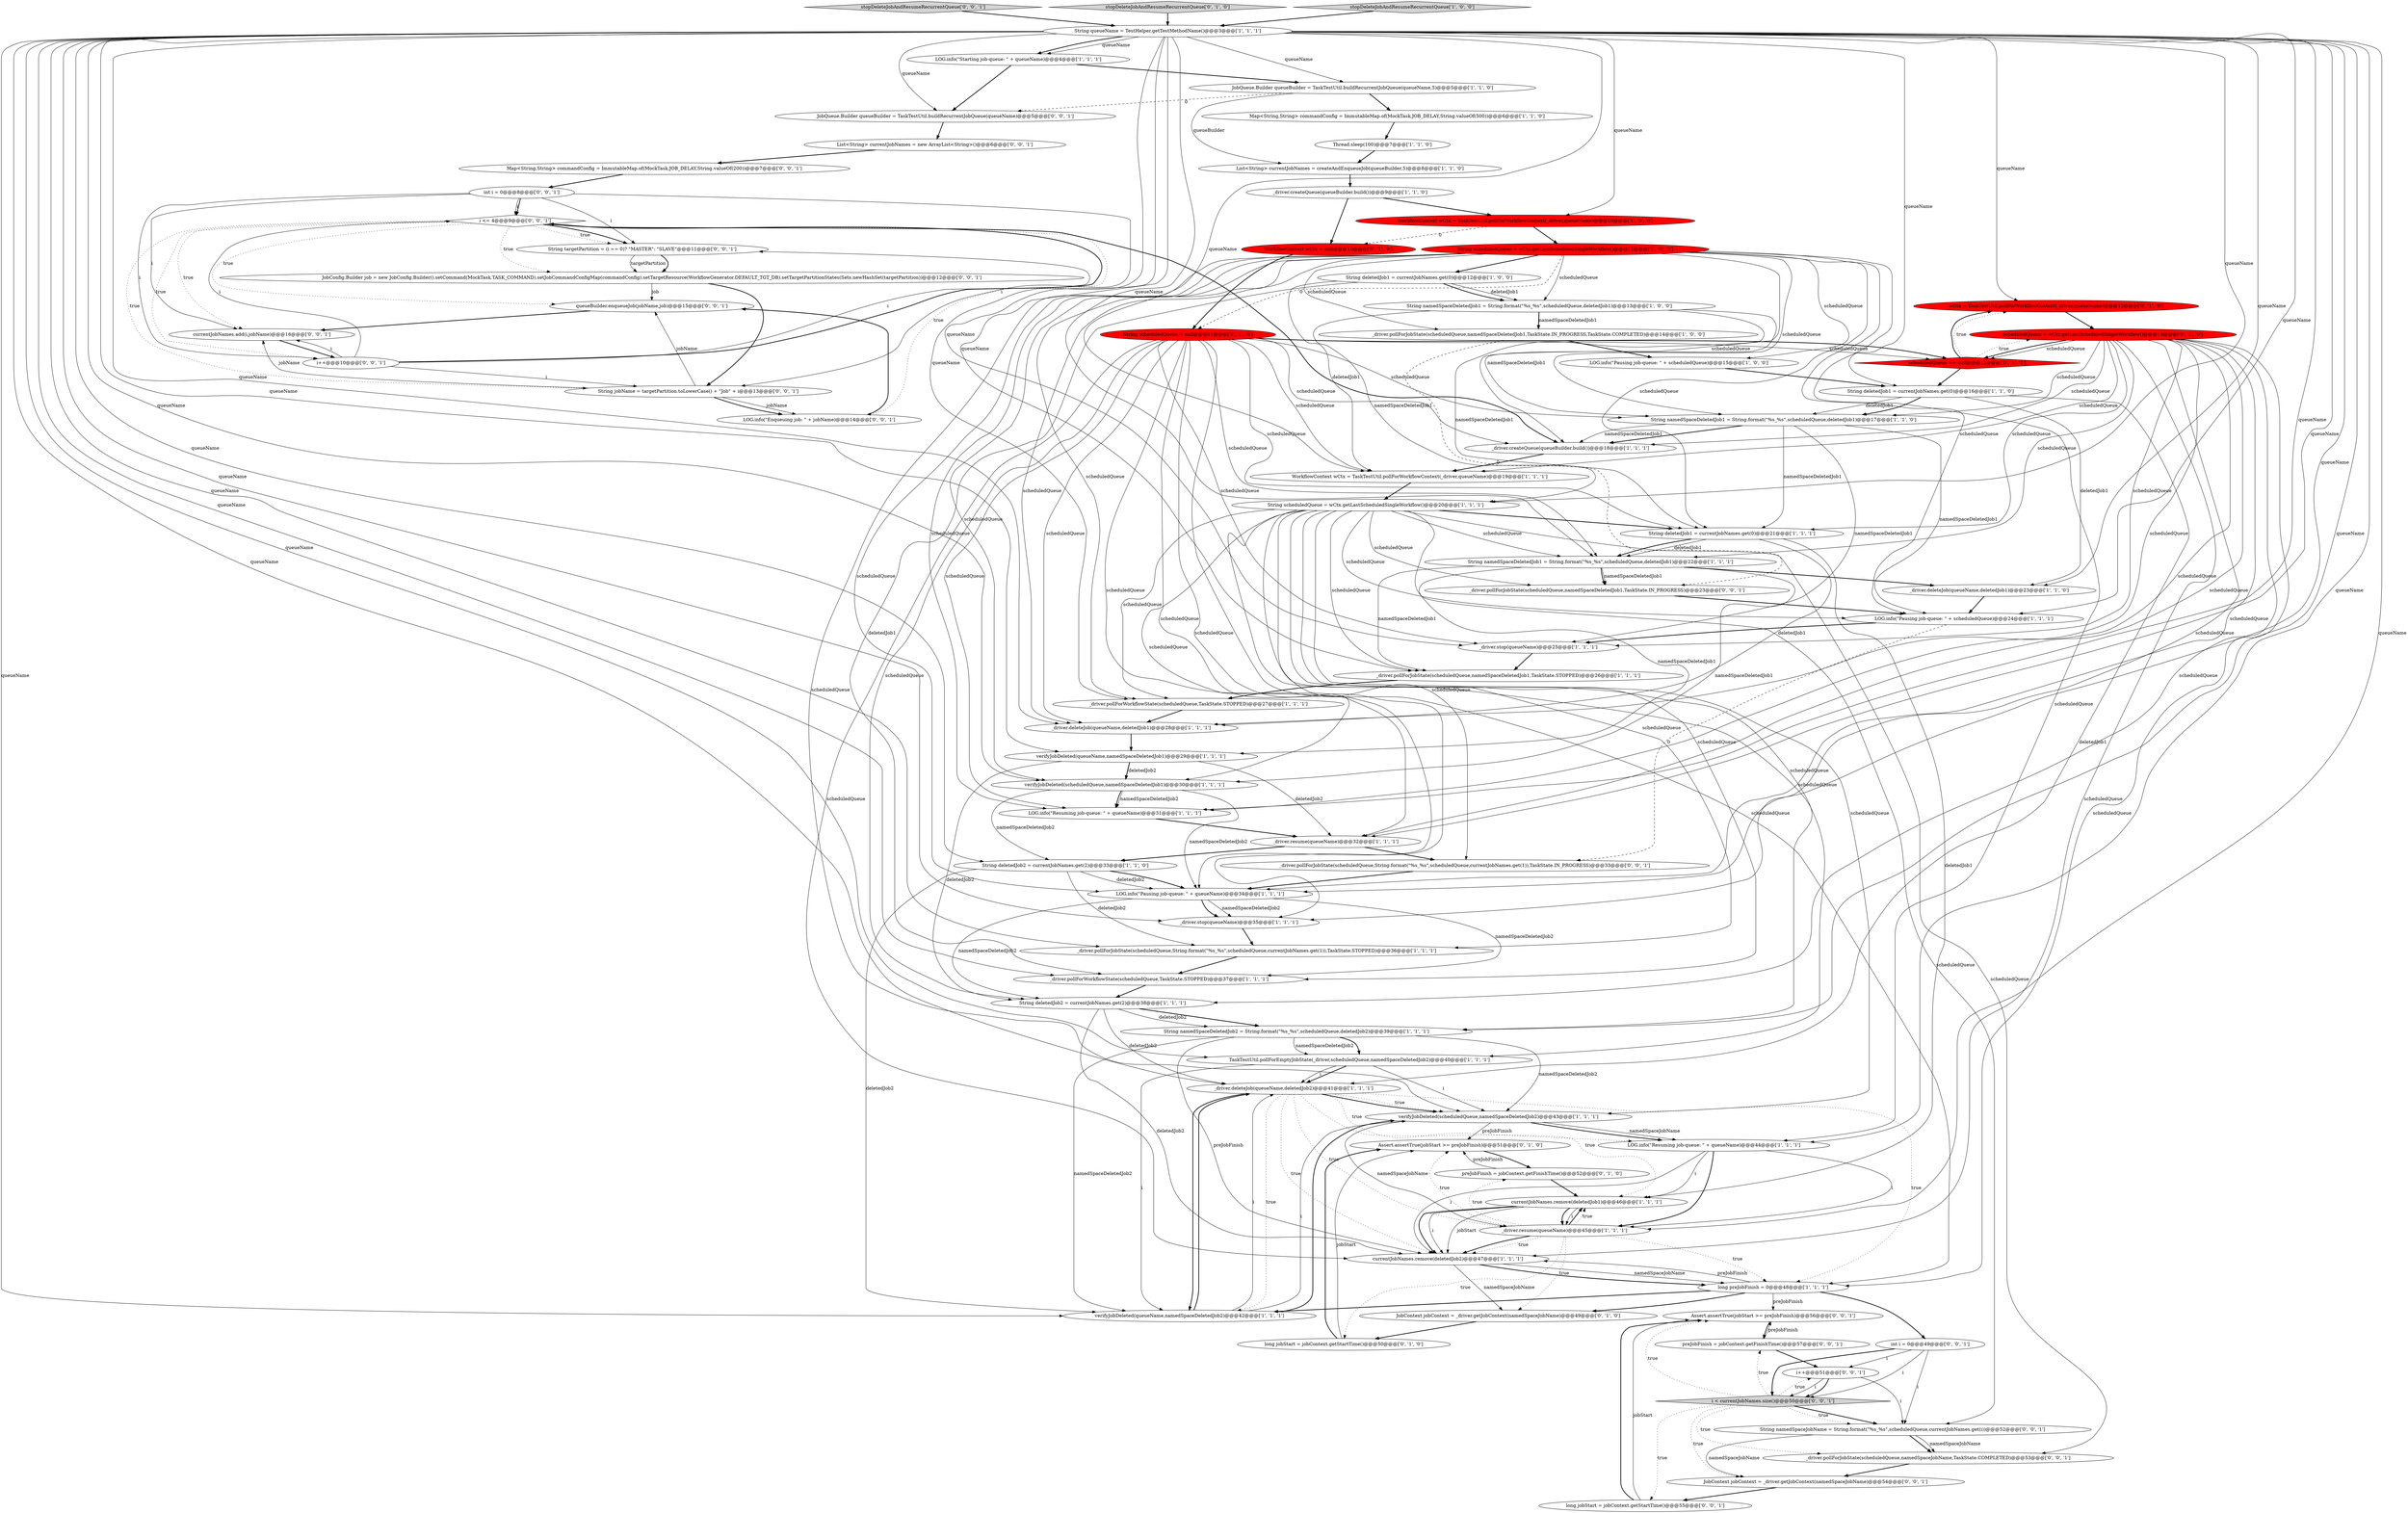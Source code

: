 digraph {
38 [style = filled, label = "_driver.deleteJob(queueName,deletedJob2)@@@41@@@['1', '1', '1']", fillcolor = white, shape = ellipse image = "AAA0AAABBB1BBB"];
50 [style = filled, label = "WorkflowContext wCtx = null@@@10@@@['0', '1', '0']", fillcolor = red, shape = ellipse image = "AAA1AAABBB2BBB"];
26 [style = filled, label = "String queueName = TestHelper.getTestMethodName()@@@3@@@['1', '1', '1']", fillcolor = white, shape = ellipse image = "AAA0AAABBB1BBB"];
33 [style = filled, label = "String deletedJob1 = currentJobNames.get(0)@@@21@@@['1', '1', '1']", fillcolor = white, shape = ellipse image = "AAA0AAABBB1BBB"];
15 [style = filled, label = "verifyJobDeleted(scheduledQueue,namedSpaceDeletedJob2)@@@43@@@['1', '1', '1']", fillcolor = white, shape = ellipse image = "AAA0AAABBB1BBB"];
48 [style = filled, label = "preJobFinish = jobContext.getFinishTime()@@@52@@@['0', '1', '0']", fillcolor = white, shape = ellipse image = "AAA0AAABBB2BBB"];
69 [style = filled, label = "i <= 4@@@9@@@['0', '0', '1']", fillcolor = white, shape = diamond image = "AAA0AAABBB3BBB"];
16 [style = filled, label = "String scheduledQueue = wCtx.getLastScheduledSingleWorkflow()@@@11@@@['1', '0', '0']", fillcolor = red, shape = ellipse image = "AAA1AAABBB1BBB"];
71 [style = filled, label = "String targetPartition = (i == 0)? \"MASTER\": \"SLAVE\"@@@11@@@['0', '0', '1']", fillcolor = white, shape = ellipse image = "AAA0AAABBB3BBB"];
75 [style = filled, label = "Map<String,String> commandConfig = ImmutableMap.of(MockTask.JOB_DELAY,String.valueOf(200))@@@7@@@['0', '0', '1']", fillcolor = white, shape = ellipse image = "AAA0AAABBB3BBB"];
76 [style = filled, label = "preJobFinish = jobContext.getFinishTime()@@@57@@@['0', '0', '1']", fillcolor = white, shape = ellipse image = "AAA0AAABBB3BBB"];
62 [style = filled, label = "JobContext jobContext = _driver.getJobContext(namedSpaceJobName)@@@54@@@['0', '0', '1']", fillcolor = white, shape = ellipse image = "AAA0AAABBB3BBB"];
55 [style = filled, label = "scheduledQueue = wCtx.getLastScheduledSingleWorkflow()@@@14@@@['0', '1', '0']", fillcolor = red, shape = ellipse image = "AAA1AAABBB2BBB"];
30 [style = filled, label = "currentJobNames.remove(deletedJob1)@@@46@@@['1', '1', '1']", fillcolor = white, shape = ellipse image = "AAA0AAABBB1BBB"];
68 [style = filled, label = "queueBuilder.enqueueJob(jobName,job)@@@15@@@['0', '0', '1']", fillcolor = white, shape = ellipse image = "AAA0AAABBB3BBB"];
56 [style = filled, label = "long jobStart = jobContext.getStartTime()@@@50@@@['0', '1', '0']", fillcolor = white, shape = ellipse image = "AAA0AAABBB2BBB"];
79 [style = filled, label = "Assert.assertTrue(jobStart >= preJobFinish)@@@56@@@['0', '0', '1']", fillcolor = white, shape = ellipse image = "AAA0AAABBB3BBB"];
14 [style = filled, label = "verifyJobDeleted(queueName,namedSpaceDeletedJob2)@@@42@@@['1', '1', '1']", fillcolor = white, shape = ellipse image = "AAA0AAABBB1BBB"];
24 [style = filled, label = "String deletedJob1 = currentJobNames.get(0)@@@12@@@['1', '0', '0']", fillcolor = white, shape = ellipse image = "AAA0AAABBB1BBB"];
8 [style = filled, label = "_driver.pollForJobState(scheduledQueue,namedSpaceDeletedJob1,TaskState.STOPPED)@@@26@@@['1', '1', '1']", fillcolor = white, shape = ellipse image = "AAA0AAABBB1BBB"];
63 [style = filled, label = "String namedSpaceJobName = String.format(\"%s_%s\",scheduledQueue,currentJobNames.get(i))@@@52@@@['0', '0', '1']", fillcolor = white, shape = ellipse image = "AAA0AAABBB3BBB"];
74 [style = filled, label = "currentJobNames.add(i,jobName)@@@16@@@['0', '0', '1']", fillcolor = white, shape = ellipse image = "AAA0AAABBB3BBB"];
25 [style = filled, label = "String deletedJob2 = currentJobNames.get(2)@@@38@@@['1', '1', '1']", fillcolor = white, shape = ellipse image = "AAA0AAABBB1BBB"];
19 [style = filled, label = "verifyJobDeleted(queueName,namedSpaceDeletedJob1)@@@29@@@['1', '1', '1']", fillcolor = white, shape = ellipse image = "AAA0AAABBB1BBB"];
80 [style = filled, label = "_driver.pollForJobState(scheduledQueue,namedSpaceJobName,TaskState.COMPLETED)@@@53@@@['0', '0', '1']", fillcolor = white, shape = ellipse image = "AAA0AAABBB3BBB"];
58 [style = filled, label = "JobConfig.Builder job = new JobConfig.Builder().setCommand(MockTask.TASK_COMMAND).setJobCommandConfigMap(commandConfig).setTargetResource(WorkflowGenerator.DEFAULT_TGT_DB).setTargetPartitionStates(Sets.newHashSet(targetPartition))@@@12@@@['0', '0', '1']", fillcolor = white, shape = ellipse image = "AAA0AAABBB3BBB"];
47 [style = filled, label = "Assert.assertTrue(jobStart >= preJobFinish)@@@51@@@['0', '1', '0']", fillcolor = white, shape = ellipse image = "AAA0AAABBB2BBB"];
67 [style = filled, label = "int i = 0@@@49@@@['0', '0', '1']", fillcolor = white, shape = ellipse image = "AAA0AAABBB3BBB"];
32 [style = filled, label = "String scheduledQueue = wCtx.getLastScheduledSingleWorkflow()@@@20@@@['1', '1', '1']", fillcolor = white, shape = ellipse image = "AAA0AAABBB1BBB"];
65 [style = filled, label = "i < currentJobNames.size()@@@50@@@['0', '0', '1']", fillcolor = lightgray, shape = diamond image = "AAA0AAABBB3BBB"];
23 [style = filled, label = "_driver.stop(queueName)@@@35@@@['1', '1', '1']", fillcolor = white, shape = ellipse image = "AAA0AAABBB1BBB"];
42 [style = filled, label = "String namedSpaceDeletedJob2 = String.format(\"%s_%s\",scheduledQueue,deletedJob2)@@@39@@@['1', '1', '1']", fillcolor = white, shape = ellipse image = "AAA0AAABBB1BBB"];
52 [style = filled, label = "wCtx = TaskTestUtil.pollForWorkflowContext(_driver,queueName)@@@13@@@['0', '1', '0']", fillcolor = red, shape = ellipse image = "AAA1AAABBB2BBB"];
0 [style = filled, label = "LOG.info(\"Starting job-queue: \" + queueName)@@@4@@@['1', '1', '1']", fillcolor = white, shape = ellipse image = "AAA0AAABBB1BBB"];
34 [style = filled, label = "LOG.info(\"Resuming job-queue: \" + queueName)@@@44@@@['1', '1', '1']", fillcolor = white, shape = ellipse image = "AAA0AAABBB1BBB"];
46 [style = filled, label = "_driver.createQueue(queueBuilder.build())@@@18@@@['1', '1', '1']", fillcolor = white, shape = ellipse image = "AAA0AAABBB1BBB"];
22 [style = filled, label = "String namedSpaceDeletedJob1 = String.format(\"%s_%s\",scheduledQueue,deletedJob1)@@@22@@@['1', '1', '1']", fillcolor = white, shape = ellipse image = "AAA0AAABBB1BBB"];
2 [style = filled, label = "LOG.info(\"Pausing job-queue: \" + queueName)@@@34@@@['1', '1', '1']", fillcolor = white, shape = ellipse image = "AAA0AAABBB1BBB"];
7 [style = filled, label = "String deletedJob1 = currentJobNames.get(0)@@@16@@@['1', '1', '0']", fillcolor = white, shape = ellipse image = "AAA0AAABBB1BBB"];
66 [style = filled, label = "stopDeleteJobAndResumeRecurrentQueue['0', '0', '1']", fillcolor = lightgray, shape = diamond image = "AAA0AAABBB3BBB"];
31 [style = filled, label = "_driver.resume(queueName)@@@45@@@['1', '1', '1']", fillcolor = white, shape = ellipse image = "AAA0AAABBB1BBB"];
40 [style = filled, label = "LOG.info(\"Resuming job-queue: \" + queueName)@@@31@@@['1', '1', '1']", fillcolor = white, shape = ellipse image = "AAA0AAABBB1BBB"];
49 [style = filled, label = "scheduledQueue == null@@@12@@@['0', '1', '0']", fillcolor = red, shape = diamond image = "AAA1AAABBB2BBB"];
17 [style = filled, label = "String namedSpaceDeletedJob1 = String.format(\"%s_%s\",scheduledQueue,deletedJob1)@@@17@@@['1', '1', '0']", fillcolor = white, shape = ellipse image = "AAA0AAABBB1BBB"];
11 [style = filled, label = "_driver.pollForJobState(scheduledQueue,namedSpaceDeletedJob1,TaskState.IN_PROGRESS,TaskState.COMPLETED)@@@14@@@['1', '0', '0']", fillcolor = white, shape = ellipse image = "AAA0AAABBB1BBB"];
4 [style = filled, label = "LOG.info(\"Pausing job-queue: \" + scheduledQueue)@@@15@@@['1', '0', '0']", fillcolor = white, shape = ellipse image = "AAA0AAABBB1BBB"];
70 [style = filled, label = "JobQueue.Builder queueBuilder = TaskTestUtil.buildRecurrentJobQueue(queueName)@@@5@@@['0', '0', '1']", fillcolor = white, shape = ellipse image = "AAA0AAABBB3BBB"];
35 [style = filled, label = "_driver.createQueue(queueBuilder.build())@@@9@@@['1', '1', '0']", fillcolor = white, shape = ellipse image = "AAA0AAABBB1BBB"];
53 [style = filled, label = "stopDeleteJobAndResumeRecurrentQueue['0', '1', '0']", fillcolor = lightgray, shape = diamond image = "AAA0AAABBB2BBB"];
13 [style = filled, label = "_driver.deleteJob(queueName,deletedJob1)@@@28@@@['1', '1', '1']", fillcolor = white, shape = ellipse image = "AAA0AAABBB1BBB"];
60 [style = filled, label = "LOG.info(\"Enqueuing job: \" + jobName)@@@14@@@['0', '0', '1']", fillcolor = white, shape = ellipse image = "AAA0AAABBB3BBB"];
61 [style = filled, label = "List<String> currentJobNames = new ArrayList<String>()@@@6@@@['0', '0', '1']", fillcolor = white, shape = ellipse image = "AAA0AAABBB3BBB"];
45 [style = filled, label = "verifyJobDeleted(scheduledQueue,namedSpaceDeletedJob1)@@@30@@@['1', '1', '1']", fillcolor = white, shape = ellipse image = "AAA0AAABBB1BBB"];
51 [style = filled, label = "String scheduledQueue = null@@@11@@@['0', '1', '0']", fillcolor = red, shape = ellipse image = "AAA1AAABBB2BBB"];
73 [style = filled, label = "i++@@@51@@@['0', '0', '1']", fillcolor = white, shape = ellipse image = "AAA0AAABBB3BBB"];
39 [style = filled, label = "_driver.deleteJob(queueName,deletedJob1)@@@23@@@['1', '1', '0']", fillcolor = white, shape = ellipse image = "AAA0AAABBB1BBB"];
41 [style = filled, label = "List<String> currentJobNames = createAndEnqueueJob(queueBuilder,5)@@@8@@@['1', '1', '0']", fillcolor = white, shape = ellipse image = "AAA0AAABBB1BBB"];
59 [style = filled, label = "String jobName = targetPartition.toLowerCase() + \"Job\" + i@@@13@@@['0', '0', '1']", fillcolor = white, shape = ellipse image = "AAA0AAABBB3BBB"];
1 [style = filled, label = "long preJobFinish = 0@@@48@@@['1', '1', '1']", fillcolor = white, shape = ellipse image = "AAA0AAABBB1BBB"];
29 [style = filled, label = "stopDeleteJobAndResumeRecurrentQueue['1', '0', '0']", fillcolor = lightgray, shape = diamond image = "AAA0AAABBB1BBB"];
44 [style = filled, label = "_driver.pollForWorkflowState(scheduledQueue,TaskState.STOPPED)@@@27@@@['1', '1', '1']", fillcolor = white, shape = ellipse image = "AAA0AAABBB1BBB"];
5 [style = filled, label = "String namedSpaceDeletedJob1 = String.format(\"%s_%s\",scheduledQueue,deletedJob1)@@@13@@@['1', '0', '0']", fillcolor = white, shape = ellipse image = "AAA0AAABBB1BBB"];
57 [style = filled, label = "long jobStart = jobContext.getStartTime()@@@55@@@['0', '0', '1']", fillcolor = white, shape = ellipse image = "AAA0AAABBB3BBB"];
54 [style = filled, label = "JobContext jobContext = _driver.getJobContext(namedSpaceJobName)@@@49@@@['0', '1', '0']", fillcolor = white, shape = ellipse image = "AAA0AAABBB2BBB"];
6 [style = filled, label = "WorkflowContext wCtx = TaskTestUtil.pollForWorkflowContext(_driver,queueName)@@@10@@@['1', '0', '0']", fillcolor = red, shape = ellipse image = "AAA1AAABBB1BBB"];
72 [style = filled, label = "int i = 0@@@8@@@['0', '0', '1']", fillcolor = white, shape = ellipse image = "AAA0AAABBB3BBB"];
10 [style = filled, label = "currentJobNames.remove(deletedJob2)@@@47@@@['1', '1', '1']", fillcolor = white, shape = ellipse image = "AAA0AAABBB1BBB"];
12 [style = filled, label = "LOG.info(\"Pausing job-queue: \" + scheduledQueue)@@@24@@@['1', '1', '1']", fillcolor = white, shape = ellipse image = "AAA0AAABBB1BBB"];
9 [style = filled, label = "_driver.pollForWorkflowState(scheduledQueue,TaskState.STOPPED)@@@37@@@['1', '1', '1']", fillcolor = white, shape = ellipse image = "AAA0AAABBB1BBB"];
21 [style = filled, label = "Thread.sleep(100)@@@7@@@['1', '1', '0']", fillcolor = white, shape = ellipse image = "AAA0AAABBB1BBB"];
3 [style = filled, label = "String deletedJob2 = currentJobNames.get(2)@@@33@@@['1', '1', '0']", fillcolor = white, shape = ellipse image = "AAA0AAABBB1BBB"];
27 [style = filled, label = "_driver.resume(queueName)@@@32@@@['1', '1', '1']", fillcolor = white, shape = ellipse image = "AAA0AAABBB1BBB"];
28 [style = filled, label = "JobQueue.Builder queueBuilder = TaskTestUtil.buildRecurrentJobQueue(queueName,5)@@@5@@@['1', '1', '0']", fillcolor = white, shape = ellipse image = "AAA0AAABBB1BBB"];
37 [style = filled, label = "Map<String,String> commandConfig = ImmutableMap.of(MockTask.JOB_DELAY,String.valueOf(500))@@@6@@@['1', '1', '0']", fillcolor = white, shape = ellipse image = "AAA0AAABBB1BBB"];
36 [style = filled, label = "_driver.pollForJobState(scheduledQueue,String.format(\"%s_%s\",scheduledQueue,currentJobNames.get(1)),TaskState.STOPPED)@@@36@@@['1', '1', '1']", fillcolor = white, shape = ellipse image = "AAA0AAABBB1BBB"];
77 [style = filled, label = "i++@@@10@@@['0', '0', '1']", fillcolor = white, shape = ellipse image = "AAA0AAABBB3BBB"];
43 [style = filled, label = "WorkflowContext wCtx = TaskTestUtil.pollForWorkflowContext(_driver,queueName)@@@19@@@['1', '1', '1']", fillcolor = white, shape = ellipse image = "AAA0AAABBB1BBB"];
20 [style = filled, label = "TaskTestUtil.pollForEmptyJobState(_driver,scheduledQueue,namedSpaceDeletedJob2)@@@40@@@['1', '1', '1']", fillcolor = white, shape = ellipse image = "AAA0AAABBB1BBB"];
18 [style = filled, label = "_driver.stop(queueName)@@@25@@@['1', '1', '1']", fillcolor = white, shape = ellipse image = "AAA0AAABBB1BBB"];
78 [style = filled, label = "_driver.pollForJobState(scheduledQueue,String.format(\"%s_%s\",scheduledQueue,currentJobNames.get(1)),TaskState.IN_PROGRESS)@@@33@@@['0', '0', '1']", fillcolor = white, shape = ellipse image = "AAA0AAABBB3BBB"];
64 [style = filled, label = "_driver.pollForJobState(scheduledQueue,namedSpaceDeletedJob1,TaskState.IN_PROGRESS)@@@23@@@['0', '0', '1']", fillcolor = white, shape = ellipse image = "AAA0AAABBB3BBB"];
26->34 [style = solid, label="queueName"];
1->67 [style = bold, label=""];
33->30 [style = solid, label="deletedJob1"];
54->56 [style = bold, label=""];
31->56 [style = dotted, label="true"];
45->3 [style = solid, label="namedSpaceDeletedJob2"];
42->10 [style = solid, label="preJobFinish"];
26->19 [style = solid, label="queueName"];
55->23 [style = solid, label="scheduledQueue"];
73->65 [style = bold, label=""];
38->14 [style = dotted, label="true"];
66->26 [style = bold, label=""];
59->60 [style = solid, label="jobName"];
69->46 [style = bold, label=""];
26->6 [style = solid, label="queueName"];
55->18 [style = solid, label="scheduledQueue"];
38->34 [style = dotted, label="true"];
55->49 [style = bold, label=""];
49->55 [style = dotted, label="true"];
51->27 [style = solid, label="scheduledQueue"];
2->9 [style = solid, label="namedSpaceDeletedJob2"];
63->62 [style = solid, label="namedSpaceJobName"];
67->65 [style = solid, label="i"];
26->27 [style = solid, label="queueName"];
26->2 [style = solid, label="queueName"];
26->13 [style = solid, label="queueName"];
32->20 [style = solid, label="scheduledQueue"];
65->76 [style = dotted, label="true"];
52->55 [style = bold, label=""];
17->12 [style = solid, label="namedSpaceDeletedJob1"];
79->76 [style = bold, label=""];
32->42 [style = solid, label="scheduledQueue"];
8->44 [style = bold, label=""];
38->15 [style = bold, label=""];
16->2 [style = solid, label="scheduledQueue"];
55->17 [style = solid, label="scheduledQueue"];
56->47 [style = bold, label=""];
65->62 [style = dotted, label="true"];
33->13 [style = solid, label="deletedJob1"];
55->10 [style = solid, label="scheduledQueue"];
51->1 [style = solid, label="scheduledQueue"];
2->23 [style = bold, label=""];
5->17 [style = solid, label="namedSpaceDeletedJob1"];
24->43 [style = solid, label="deletedJob1"];
26->22 [style = solid, label="queueName"];
61->75 [style = bold, label=""];
76->73 [style = bold, label=""];
32->9 [style = solid, label="scheduledQueue"];
71->58 [style = bold, label=""];
69->74 [style = dotted, label="true"];
38->15 [style = dotted, label="true"];
26->0 [style = solid, label="queueName"];
51->13 [style = solid, label="scheduledQueue"];
58->68 [style = solid, label="job"];
35->50 [style = bold, label=""];
27->78 [style = bold, label=""];
25->38 [style = solid, label="deletedJob2"];
65->80 [style = dotted, label="true"];
6->50 [style = dashed, label="0"];
55->49 [style = solid, label="scheduledQueue"];
31->30 [style = bold, label=""];
12->18 [style = bold, label=""];
55->1 [style = solid, label="scheduledQueue"];
26->23 [style = solid, label="queueName"];
10->1 [style = solid, label="namedSpaceJobName"];
10->54 [style = solid, label="namedSpaceJobName"];
32->22 [style = solid, label="scheduledQueue"];
67->73 [style = solid, label="i"];
68->74 [style = bold, label=""];
60->68 [style = bold, label=""];
58->59 [style = bold, label=""];
51->33 [style = solid, label="scheduledQueue"];
23->36 [style = bold, label=""];
38->31 [style = dotted, label="true"];
1->10 [style = solid, label="preJobFinish"];
2->25 [style = solid, label="namedSpaceDeletedJob2"];
26->28 [style = solid, label="queueName"];
7->39 [style = solid, label="deletedJob1"];
22->64 [style = bold, label=""];
26->9 [style = solid, label="queueName"];
26->52 [style = solid, label="queueName"];
19->27 [style = solid, label="deletedJob2"];
16->4 [style = solid, label="scheduledQueue"];
0->70 [style = bold, label=""];
16->13 [style = solid, label="scheduledQueue"];
55->27 [style = solid, label="scheduledQueue"];
77->69 [style = solid, label="i"];
28->37 [style = bold, label=""];
31->48 [style = dotted, label="true"];
55->43 [style = solid, label="scheduledQueue"];
36->9 [style = bold, label=""];
59->60 [style = bold, label=""];
15->34 [style = bold, label=""];
55->40 [style = solid, label="scheduledQueue"];
47->48 [style = bold, label=""];
64->12 [style = bold, label=""];
57->79 [style = bold, label=""];
55->46 [style = solid, label="scheduledQueue"];
26->8 [style = solid, label="queueName"];
32->64 [style = solid, label="scheduledQueue"];
59->68 [style = solid, label="jobName"];
16->11 [style = solid, label="scheduledQueue"];
37->21 [style = bold, label=""];
21->41 [style = bold, label=""];
43->32 [style = bold, label=""];
26->18 [style = solid, label="queueName"];
15->34 [style = solid, label="namedSpaceJobName"];
34->31 [style = bold, label=""];
14->38 [style = bold, label=""];
77->74 [style = solid, label="i"];
32->15 [style = solid, label="scheduledQueue"];
5->11 [style = solid, label="namedSpaceDeletedJob1"];
72->69 [style = solid, label="i"];
20->38 [style = bold, label=""];
24->5 [style = solid, label="deletedJob1"];
31->10 [style = dotted, label="true"];
2->23 [style = solid, label="namedSpaceDeletedJob2"];
26->20 [style = solid, label="queueName"];
24->5 [style = bold, label=""];
73->63 [style = solid, label="i"];
29->26 [style = bold, label=""];
16->33 [style = solid, label="scheduledQueue"];
38->1 [style = dotted, label="true"];
69->71 [style = dotted, label="true"];
22->8 [style = solid, label="namedSpaceDeletedJob1"];
16->51 [style = dashed, label="0"];
31->30 [style = dotted, label="true"];
26->0 [style = bold, label=""];
51->40 [style = solid, label="scheduledQueue"];
16->17 [style = solid, label="scheduledQueue"];
3->2 [style = bold, label=""];
7->17 [style = solid, label="deletedJob1"];
26->44 [style = solid, label="queueName"];
26->45 [style = solid, label="queueName"];
39->12 [style = bold, label=""];
30->10 [style = bold, label=""];
74->77 [style = bold, label=""];
32->8 [style = solid, label="scheduledQueue"];
69->60 [style = dotted, label="true"];
59->74 [style = solid, label="jobName"];
51->17 [style = solid, label="scheduledQueue"];
72->77 [style = solid, label="i"];
32->44 [style = solid, label="scheduledQueue"];
42->15 [style = solid, label="namedSpaceDeletedJob2"];
5->11 [style = bold, label=""];
14->15 [style = bold, label=""];
72->59 [style = solid, label="i"];
32->63 [style = solid, label="scheduledQueue"];
30->10 [style = solid, label="i"];
10->1 [style = bold, label=""];
77->59 [style = solid, label="i"];
51->23 [style = solid, label="scheduledQueue"];
26->43 [style = solid, label="queueName"];
20->15 [style = solid, label="i"];
16->12 [style = solid, label="scheduledQueue"];
46->43 [style = bold, label=""];
70->61 [style = bold, label=""];
51->43 [style = solid, label="scheduledQueue"];
19->25 [style = solid, label="deletedJob2"];
38->10 [style = dotted, label="true"];
17->46 [style = bold, label=""];
25->10 [style = solid, label="deletedJob2"];
17->46 [style = solid, label="namedSpaceDeletedJob1"];
34->30 [style = solid, label="i"];
7->17 [style = bold, label=""];
72->69 [style = bold, label=""];
31->54 [style = dotted, label="true"];
31->47 [style = dotted, label="true"];
16->46 [style = solid, label="scheduledQueue"];
11->64 [style = dashed, label="0"];
16->24 [style = bold, label=""];
78->2 [style = bold, label=""];
11->4 [style = bold, label=""];
20->14 [style = solid, label="i"];
26->70 [style = solid, label="queueName"];
67->63 [style = solid, label="i"];
26->14 [style = solid, label="queueName"];
77->69 [style = bold, label=""];
80->62 [style = bold, label=""];
69->68 [style = dotted, label="true"];
51->22 [style = solid, label="scheduledQueue"];
55->2 [style = solid, label="scheduledQueue"];
32->33 [style = bold, label=""];
4->7 [style = bold, label=""];
69->58 [style = dotted, label="true"];
55->25 [style = solid, label="scheduledQueue"];
38->30 [style = dotted, label="true"];
30->10 [style = solid, label="jobStart"];
26->40 [style = solid, label="queueName"];
32->80 [style = solid, label="scheduledQueue"];
19->45 [style = bold, label=""];
13->19 [style = bold, label=""];
49->52 [style = dotted, label="true"];
51->46 [style = solid, label="scheduledQueue"];
73->65 [style = solid, label="i"];
16->34 [style = solid, label="scheduledQueue"];
16->5 [style = solid, label="scheduledQueue"];
14->38 [style = solid, label="i"];
3->14 [style = solid, label="deletedJob2"];
31->1 [style = dotted, label="true"];
15->31 [style = solid, label="namedSpaceJobName"];
40->27 [style = bold, label=""];
31->10 [style = bold, label=""];
30->31 [style = bold, label=""];
33->22 [style = solid, label="deletedJob1"];
55->33 [style = solid, label="scheduledQueue"];
42->14 [style = solid, label="namedSpaceDeletedJob2"];
1->54 [style = bold, label=""];
53->26 [style = bold, label=""];
49->7 [style = bold, label=""];
15->47 [style = solid, label="preJobFinish"];
26->7 [style = solid, label="queueName"];
25->42 [style = bold, label=""];
22->39 [style = bold, label=""];
75->72 [style = bold, label=""];
16->15 [style = solid, label="scheduledQueue"];
1->79 [style = solid, label="preJobFinish"];
18->8 [style = bold, label=""];
51->18 [style = solid, label="scheduledQueue"];
45->40 [style = solid, label="namedSpaceDeletedJob2"];
48->30 [style = bold, label=""];
63->80 [style = bold, label=""];
65->79 [style = dotted, label="true"];
3->2 [style = solid, label="deletedJob2"];
26->39 [style = solid, label="queueName"];
65->63 [style = bold, label=""];
51->2 [style = solid, label="scheduledQueue"];
26->38 [style = solid, label="queueName"];
33->22 [style = bold, label=""];
45->40 [style = bold, label=""];
30->31 [style = solid, label="i"];
41->35 [style = bold, label=""];
55->13 [style = solid, label="scheduledQueue"];
20->38 [style = solid, label="i"];
51->49 [style = solid, label="scheduledQueue"];
26->32 [style = solid, label="queueName"];
22->19 [style = solid, label="namedSpaceDeletedJob1"];
32->78 [style = solid, label="scheduledQueue"];
32->12 [style = solid, label="scheduledQueue"];
35->6 [style = bold, label=""];
51->10 [style = solid, label="scheduledQueue"];
12->78 [style = dashed, label="0"];
76->79 [style = solid, label="preJobFinish"];
57->79 [style = solid, label="jobStart"];
27->3 [style = bold, label=""];
16->45 [style = solid, label="scheduledQueue"];
72->74 [style = solid, label="i"];
42->20 [style = bold, label=""];
69->59 [style = dotted, label="true"];
51->49 [style = bold, label=""];
51->25 [style = solid, label="scheduledQueue"];
0->28 [style = bold, label=""];
62->57 [style = bold, label=""];
28->70 [style = dashed, label="0"];
67->65 [style = bold, label=""];
26->31 [style = solid, label="queueName"];
42->20 [style = solid, label="namedSpaceDeletedJob2"];
38->14 [style = bold, label=""];
5->33 [style = solid, label="namedSpaceDeletedJob1"];
48->47 [style = solid, label="preJobFinish"];
26->36 [style = solid, label="queueName"];
26->42 [style = solid, label="queueName"];
32->45 [style = solid, label="scheduledQueue"];
17->18 [style = solid, label="namedSpaceDeletedJob1"];
3->36 [style = solid, label="deletedJob2"];
34->10 [style = solid, label="i"];
32->36 [style = solid, label="scheduledQueue"];
49->52 [style = bold, label=""];
69->71 [style = bold, label=""];
22->64 [style = solid, label="namedSpaceDeletedJob1"];
6->16 [style = bold, label=""];
50->51 [style = bold, label=""];
26->12 [style = solid, label="queueName"];
9->25 [style = bold, label=""];
19->45 [style = solid, label="deletedJob2"];
69->77 [style = dotted, label="true"];
65->73 [style = dotted, label="true"];
26->3 [style = solid, label="queueName"];
45->2 [style = solid, label="namedSpaceDeletedJob2"];
16->44 [style = solid, label="scheduledQueue"];
77->71 [style = solid, label="i"];
44->13 [style = bold, label=""];
1->14 [style = bold, label=""];
17->33 [style = solid, label="namedSpaceDeletedJob1"];
14->15 [style = solid, label="i"];
72->71 [style = solid, label="i"];
22->45 [style = solid, label="namedSpaceDeletedJob1"];
25->42 [style = solid, label="deletedJob2"];
28->41 [style = solid, label="queueBuilder"];
63->80 [style = solid, label="namedSpaceJobName"];
65->63 [style = dotted, label="true"];
56->47 [style = solid, label="jobStart"];
24->9 [style = solid, label="deletedJob1"];
7->38 [style = solid, label="deletedJob1"];
55->22 [style = solid, label="scheduledQueue"];
34->31 [style = solid, label="i"];
65->57 [style = dotted, label="true"];
16->40 [style = solid, label="scheduledQueue"];
71->58 [style = solid, label="targetPartition"];
5->32 [style = solid, label="namedSpaceDeletedJob1"];
}
